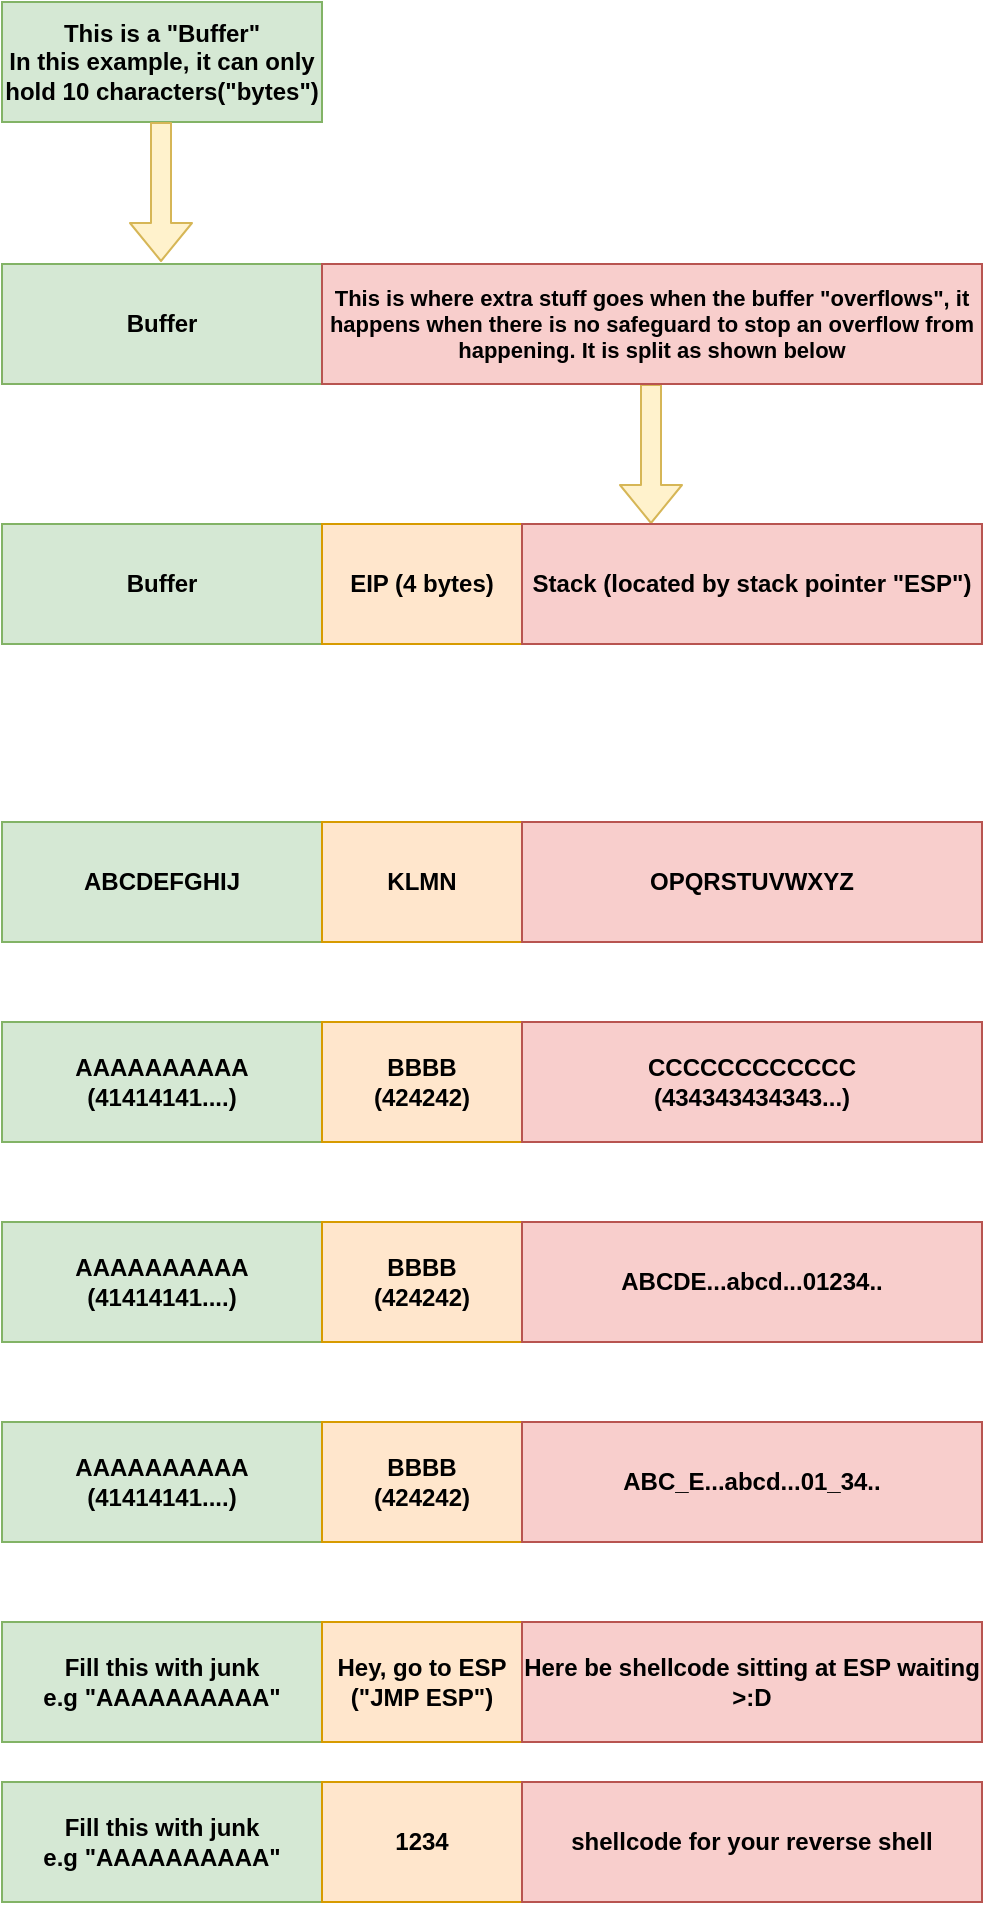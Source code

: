<mxfile version="13.1.13" type="device"><diagram id="l7yAjbR0H889La-W8M4G" name="Page-1"><mxGraphModel dx="2062" dy="1123" grid="1" gridSize="10" guides="1" tooltips="1" connect="1" arrows="1" fold="1" page="1" pageScale="1" pageWidth="850" pageHeight="1100" math="0" shadow="0"><root><mxCell id="0"/><mxCell id="1" parent="0"/><mxCell id="l0H5l8AwRfq3ByhF4cSL-1" value="This is a &quot;Buffer&quot;&lt;br&gt;In this example, it can only hold 10 characters(&quot;bytes&quot;)" style="rounded=0;whiteSpace=wrap;html=1;fillColor=#d5e8d4;strokeColor=#82b366;fontStyle=1" vertex="1" parent="1"><mxGeometry x="120" y="250" width="160" height="60" as="geometry"/></mxCell><mxCell id="l0H5l8AwRfq3ByhF4cSL-2" value="&lt;div&gt;Buffer&lt;/div&gt;" style="rounded=0;whiteSpace=wrap;html=1;" vertex="1" parent="1"><mxGeometry x="120" y="381" width="160" height="60" as="geometry"/></mxCell><mxCell id="l0H5l8AwRfq3ByhF4cSL-3" value="This is where extra stuff goes when the buffer &quot;overflows&quot;, it happens when there is no safeguard to stop an overflow from happening" style="rounded=0;whiteSpace=wrap;html=1;" vertex="1" parent="1"><mxGeometry x="280" y="381" width="330" height="60" as="geometry"/></mxCell><mxCell id="l0H5l8AwRfq3ByhF4cSL-4" value="" style="shape=flexArrow;endArrow=classic;html=1;fillColor=#fff2cc;strokeColor=#d6b656;" edge="1" parent="1"><mxGeometry width="50" height="50" relative="1" as="geometry"><mxPoint x="199.5" y="310" as="sourcePoint"/><mxPoint x="199.5" y="380" as="targetPoint"/></mxGeometry></mxCell><mxCell id="l0H5l8AwRfq3ByhF4cSL-7" value="" style="shape=flexArrow;endArrow=classic;html=1;fillColor=#fff2cc;strokeColor=#d6b656;" edge="1" parent="1"><mxGeometry width="50" height="50" relative="1" as="geometry"><mxPoint x="444.5" y="441" as="sourcePoint"/><mxPoint x="444.5" y="511" as="targetPoint"/></mxGeometry></mxCell><mxCell id="l0H5l8AwRfq3ByhF4cSL-8" value="&lt;div&gt;Buffer&lt;/div&gt;" style="rounded=0;whiteSpace=wrap;html=1;fillColor=#d5e8d4;strokeColor=#82b366;fontStyle=1" vertex="1" parent="1"><mxGeometry x="120" y="381" width="160" height="60" as="geometry"/></mxCell><mxCell id="l0H5l8AwRfq3ByhF4cSL-9" value="This is where extra stuff goes when the buffer &quot;overflows&quot;, it happens when there is no safeguard to stop an overflow from happening. It is split as shown below" style="rounded=0;whiteSpace=wrap;html=1;fillColor=#f8cecc;strokeColor=#b85450;fontStyle=1;fontSize=11;" vertex="1" parent="1"><mxGeometry x="280" y="381" width="330" height="60" as="geometry"/></mxCell><mxCell id="l0H5l8AwRfq3ByhF4cSL-10" value="&lt;div&gt;Buffer&lt;/div&gt;" style="rounded=0;whiteSpace=wrap;html=1;fillColor=#d5e8d4;strokeColor=#82b366;" vertex="1" parent="1"><mxGeometry x="120" y="511" width="160" height="60" as="geometry"/></mxCell><mxCell id="l0H5l8AwRfq3ByhF4cSL-13" value="EIP (4 bytes)" style="rounded=0;whiteSpace=wrap;html=1;" vertex="1" parent="1"><mxGeometry x="280" y="511" width="100" height="60" as="geometry"/></mxCell><mxCell id="l0H5l8AwRfq3ByhF4cSL-14" value="Stack (located by stack pointer &quot;ESP&quot;)" style="rounded=0;whiteSpace=wrap;html=1;" vertex="1" parent="1"><mxGeometry x="380" y="511" width="230" height="60" as="geometry"/></mxCell><mxCell id="l0H5l8AwRfq3ByhF4cSL-15" value="ABCDEFGHIJ" style="rounded=0;whiteSpace=wrap;html=1;fillColor=#d5e8d4;strokeColor=#82b366;fontStyle=1" vertex="1" parent="1"><mxGeometry x="120" y="660" width="160" height="60" as="geometry"/></mxCell><mxCell id="l0H5l8AwRfq3ByhF4cSL-17" value="Fill this with junk&lt;br&gt;e.g &quot;AAAAAAAAAA&quot;" style="rounded=0;whiteSpace=wrap;html=1;fillColor=#d5e8d4;strokeColor=#82b366;fontStyle=1" vertex="1" parent="1"><mxGeometry x="120" y="1140" width="160" height="60" as="geometry"/></mxCell><mxCell id="l0H5l8AwRfq3ByhF4cSL-18" value="KLMN" style="rounded=0;whiteSpace=wrap;html=1;fontStyle=1;fillColor=#ffe6cc;strokeColor=#d79b00;" vertex="1" parent="1"><mxGeometry x="280" y="660" width="100" height="60" as="geometry"/></mxCell><mxCell id="l0H5l8AwRfq3ByhF4cSL-19" value="OPQRSTUVWXYZ" style="rounded=0;whiteSpace=wrap;html=1;fontStyle=1;fillColor=#f8cecc;strokeColor=#b85450;" vertex="1" parent="1"><mxGeometry x="380" y="660" width="230" height="60" as="geometry"/></mxCell><mxCell id="l0H5l8AwRfq3ByhF4cSL-20" value="1234" style="rounded=0;whiteSpace=wrap;html=1;fontStyle=1;fillColor=#ffe6cc;strokeColor=#d79b00;" vertex="1" parent="1"><mxGeometry x="280" y="1140" width="100" height="60" as="geometry"/></mxCell><mxCell id="l0H5l8AwRfq3ByhF4cSL-21" value="shellcode for your reverse shell" style="rounded=0;whiteSpace=wrap;html=1;fontStyle=1;fillColor=#f8cecc;strokeColor=#b85450;" vertex="1" parent="1"><mxGeometry x="380" y="1140" width="230" height="60" as="geometry"/></mxCell><mxCell id="l0H5l8AwRfq3ByhF4cSL-22" value="AAAAAAAAAA&lt;br&gt;(41414141....)" style="rounded=0;whiteSpace=wrap;html=1;fillColor=#d5e8d4;strokeColor=#82b366;fontStyle=1" vertex="1" parent="1"><mxGeometry x="120" y="760" width="160" height="60" as="geometry"/></mxCell><mxCell id="l0H5l8AwRfq3ByhF4cSL-23" value="BBBB&lt;br&gt;(424242)" style="rounded=0;whiteSpace=wrap;html=1;fontStyle=1;fillColor=#ffe6cc;strokeColor=#d79b00;" vertex="1" parent="1"><mxGeometry x="280" y="760" width="100" height="60" as="geometry"/></mxCell><mxCell id="l0H5l8AwRfq3ByhF4cSL-24" value="CCCCCCCCCCCC&lt;br&gt;(434343434343...)" style="rounded=0;whiteSpace=wrap;html=1;fontStyle=1;fillColor=#f8cecc;strokeColor=#b85450;" vertex="1" parent="1"><mxGeometry x="380" y="760" width="230" height="60" as="geometry"/></mxCell><mxCell id="l0H5l8AwRfq3ByhF4cSL-25" value="&lt;div&gt;Buffer&lt;/div&gt;" style="rounded=0;whiteSpace=wrap;html=1;fillColor=#d5e8d4;strokeColor=#82b366;fontStyle=1" vertex="1" parent="1"><mxGeometry x="120" y="511" width="160" height="60" as="geometry"/></mxCell><mxCell id="l0H5l8AwRfq3ByhF4cSL-26" value="EIP (4 bytes)" style="rounded=0;whiteSpace=wrap;html=1;fontStyle=1;fillColor=#ffe6cc;strokeColor=#d79b00;" vertex="1" parent="1"><mxGeometry x="280" y="511" width="100" height="60" as="geometry"/></mxCell><mxCell id="l0H5l8AwRfq3ByhF4cSL-27" value="Stack (located by stack pointer &quot;ESP&quot;)" style="rounded=0;whiteSpace=wrap;html=1;fontStyle=1;fillColor=#f8cecc;strokeColor=#b85450;" vertex="1" parent="1"><mxGeometry x="380" y="511" width="230" height="60" as="geometry"/></mxCell><mxCell id="l0H5l8AwRfq3ByhF4cSL-28" value="Fill this with junk&lt;br&gt;e.g &quot;AAAAAAAAAA&quot;" style="rounded=0;whiteSpace=wrap;html=1;fillColor=#d5e8d4;strokeColor=#82b366;fontStyle=1" vertex="1" parent="1"><mxGeometry x="120" y="1060" width="160" height="60" as="geometry"/></mxCell><mxCell id="l0H5l8AwRfq3ByhF4cSL-29" value="Hey, go to ESP&lt;br&gt;(&quot;JMP ESP&quot;)" style="rounded=0;whiteSpace=wrap;html=1;fontStyle=1;fillColor=#ffe6cc;strokeColor=#d79b00;" vertex="1" parent="1"><mxGeometry x="280" y="1060" width="100" height="60" as="geometry"/></mxCell><mxCell id="l0H5l8AwRfq3ByhF4cSL-30" value="Here be shellcode sitting at ESP waiting &amp;gt;:D" style="rounded=0;whiteSpace=wrap;html=1;fontStyle=1;fillColor=#f8cecc;strokeColor=#b85450;" vertex="1" parent="1"><mxGeometry x="380" y="1060" width="230" height="60" as="geometry"/></mxCell><mxCell id="l0H5l8AwRfq3ByhF4cSL-34" value="AAAAAAAAAA&lt;br&gt;(41414141....)" style="rounded=0;whiteSpace=wrap;html=1;fillColor=#d5e8d4;strokeColor=#82b366;fontStyle=1" vertex="1" parent="1"><mxGeometry x="120" y="860" width="160" height="60" as="geometry"/></mxCell><mxCell id="l0H5l8AwRfq3ByhF4cSL-35" value="BBBB&lt;br&gt;(424242)" style="rounded=0;whiteSpace=wrap;html=1;fontStyle=1;fillColor=#ffe6cc;strokeColor=#d79b00;" vertex="1" parent="1"><mxGeometry x="280" y="860" width="100" height="60" as="geometry"/></mxCell><mxCell id="l0H5l8AwRfq3ByhF4cSL-36" value="ABCDE...abcd...01234.." style="rounded=0;whiteSpace=wrap;html=1;fontStyle=1;fillColor=#f8cecc;strokeColor=#b85450;" vertex="1" parent="1"><mxGeometry x="380" y="860" width="230" height="60" as="geometry"/></mxCell><mxCell id="l0H5l8AwRfq3ByhF4cSL-37" value="AAAAAAAAAA&lt;br&gt;(41414141....)" style="rounded=0;whiteSpace=wrap;html=1;fillColor=#d5e8d4;strokeColor=#82b366;fontStyle=1" vertex="1" parent="1"><mxGeometry x="120" y="960" width="160" height="60" as="geometry"/></mxCell><mxCell id="l0H5l8AwRfq3ByhF4cSL-38" value="BBBB&lt;br&gt;(424242)" style="rounded=0;whiteSpace=wrap;html=1;fontStyle=1;fillColor=#ffe6cc;strokeColor=#d79b00;" vertex="1" parent="1"><mxGeometry x="280" y="960" width="100" height="60" as="geometry"/></mxCell><mxCell id="l0H5l8AwRfq3ByhF4cSL-39" value="ABC_E...abcd...01_34.." style="rounded=0;whiteSpace=wrap;html=1;fontStyle=1;fillColor=#f8cecc;strokeColor=#b85450;" vertex="1" parent="1"><mxGeometry x="380" y="960" width="230" height="60" as="geometry"/></mxCell></root></mxGraphModel></diagram></mxfile>